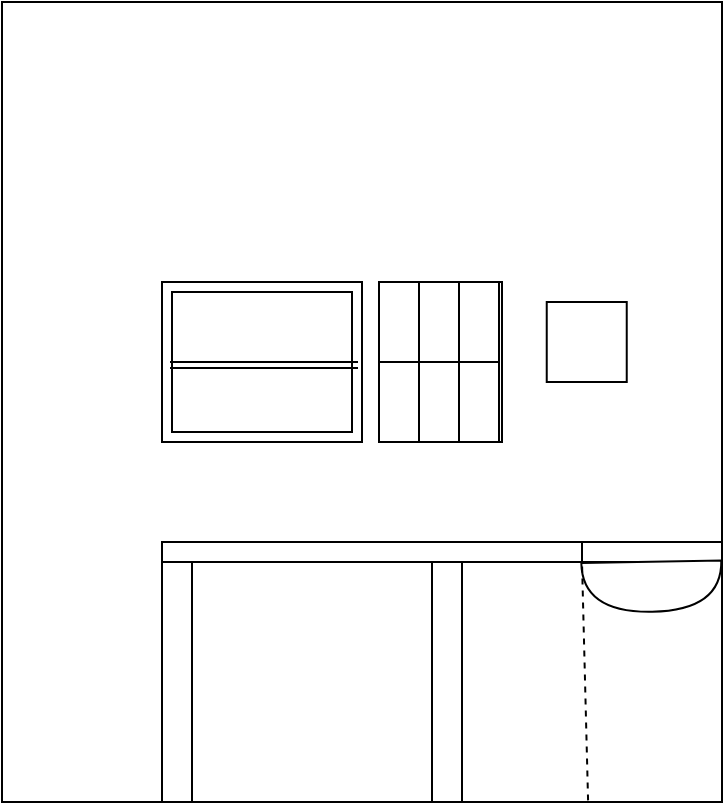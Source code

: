 <mxfile version="16.6.3" type="github" pages="4">
  <diagram id="AOVkWUKs_owXXxP2pkti" name="Left">
    <mxGraphModel dx="946" dy="1730" grid="1" gridSize="10" guides="1" tooltips="1" connect="1" arrows="1" fold="1" page="1" pageScale="1" pageWidth="827" pageHeight="1169" math="0" shadow="0">
      <root>
        <mxCell id="0" />
        <mxCell id="1" parent="0" />
        <mxCell id="8cc1V6GGrKPdFqDmhUYb-1" value="" style="rounded=0;whiteSpace=wrap;html=1;" vertex="1" parent="1">
          <mxGeometry x="200" y="-1080" width="360" height="400" as="geometry" />
        </mxCell>
        <mxCell id="8cc1V6GGrKPdFqDmhUYb-2" value="" style="rounded=0;whiteSpace=wrap;html=1;" vertex="1" parent="1">
          <mxGeometry x="490" y="-810" width="70" height="10" as="geometry" />
        </mxCell>
        <mxCell id="8cc1V6GGrKPdFqDmhUYb-3" value="" style="rounded=0;whiteSpace=wrap;html=1;" vertex="1" parent="1">
          <mxGeometry x="415" y="-800" width="15" height="120" as="geometry" />
        </mxCell>
        <mxCell id="8cc1V6GGrKPdFqDmhUYb-4" value="" style="rounded=0;whiteSpace=wrap;html=1;" vertex="1" parent="1">
          <mxGeometry x="280" y="-810" width="210" height="10" as="geometry" />
        </mxCell>
        <mxCell id="8cc1V6GGrKPdFqDmhUYb-6" value="" style="rounded=0;whiteSpace=wrap;html=1;" vertex="1" parent="1">
          <mxGeometry x="280" y="-800" width="15" height="120" as="geometry" />
        </mxCell>
        <mxCell id="QfxGn3TjKdY_CHIhq9DI-1" value="" style="shape=or;whiteSpace=wrap;html=1;rotation=89;" vertex="1" parent="1">
          <mxGeometry x="512.37" y="-822.59" width="25" height="70" as="geometry" />
        </mxCell>
        <mxCell id="QfxGn3TjKdY_CHIhq9DI-2" value="" style="endArrow=none;dashed=1;html=1;rounded=0;entryX=1;entryY=1;entryDx=0;entryDy=0;exitX=0.814;exitY=0.998;exitDx=0;exitDy=0;exitPerimeter=0;" edge="1" parent="1" source="8cc1V6GGrKPdFqDmhUYb-1" target="8cc1V6GGrKPdFqDmhUYb-4">
          <mxGeometry width="50" height="50" relative="1" as="geometry">
            <mxPoint x="500" y="-670" as="sourcePoint" />
            <mxPoint x="430" y="-950" as="targetPoint" />
            <Array as="points" />
          </mxGeometry>
        </mxCell>
        <mxCell id="QfxGn3TjKdY_CHIhq9DI-4" value="" style="whiteSpace=wrap;html=1;aspect=fixed;" vertex="1" parent="1">
          <mxGeometry x="472.37" y="-930" width="40" height="40" as="geometry" />
        </mxCell>
        <mxCell id="QfxGn3TjKdY_CHIhq9DI-5" value="" style="rounded=0;whiteSpace=wrap;html=1;" vertex="1" parent="1">
          <mxGeometry x="280" y="-940" width="100" height="80" as="geometry" />
        </mxCell>
        <mxCell id="QfxGn3TjKdY_CHIhq9DI-6" value="" style="rounded=0;whiteSpace=wrap;html=1;" vertex="1" parent="1">
          <mxGeometry x="388.5" y="-940" width="61.5" height="80" as="geometry" />
        </mxCell>
        <mxCell id="QfxGn3TjKdY_CHIhq9DI-9" value="" style="rounded=0;whiteSpace=wrap;html=1;" vertex="1" parent="1">
          <mxGeometry x="285" y="-935" width="90" height="70" as="geometry" />
        </mxCell>
        <mxCell id="QfxGn3TjKdY_CHIhq9DI-10" value="" style="endArrow=none;html=1;rounded=0;exitX=0;exitY=0.5;exitDx=0;exitDy=0;entryX=1;entryY=0.5;entryDx=0;entryDy=0;" edge="1" parent="1">
          <mxGeometry width="50" height="50" relative="1" as="geometry">
            <mxPoint x="284" y="-900" as="sourcePoint" />
            <mxPoint x="378" y="-900" as="targetPoint" />
          </mxGeometry>
        </mxCell>
        <mxCell id="QfxGn3TjKdY_CHIhq9DI-11" value="" style="rounded=0;whiteSpace=wrap;html=1;" vertex="1" parent="1">
          <mxGeometry x="388.5" y="-940" width="20" height="40" as="geometry" />
        </mxCell>
        <mxCell id="QfxGn3TjKdY_CHIhq9DI-12" value="" style="rounded=0;whiteSpace=wrap;html=1;" vertex="1" parent="1">
          <mxGeometry x="408.5" y="-940" width="20" height="40" as="geometry" />
        </mxCell>
        <mxCell id="QfxGn3TjKdY_CHIhq9DI-14" value="" style="rounded=0;whiteSpace=wrap;html=1;" vertex="1" parent="1">
          <mxGeometry x="428.5" y="-940" width="20" height="40" as="geometry" />
        </mxCell>
        <mxCell id="QfxGn3TjKdY_CHIhq9DI-15" value="" style="rounded=0;whiteSpace=wrap;html=1;" vertex="1" parent="1">
          <mxGeometry x="388.5" y="-900" width="20" height="40" as="geometry" />
        </mxCell>
        <mxCell id="QfxGn3TjKdY_CHIhq9DI-16" value="" style="rounded=0;whiteSpace=wrap;html=1;" vertex="1" parent="1">
          <mxGeometry x="428.5" y="-900" width="20" height="40" as="geometry" />
        </mxCell>
        <mxCell id="QfxGn3TjKdY_CHIhq9DI-17" value="" style="endArrow=none;html=1;rounded=0;exitX=0;exitY=0.5;exitDx=0;exitDy=0;entryX=1;entryY=0.5;entryDx=0;entryDy=0;" edge="1" parent="1">
          <mxGeometry width="50" height="50" relative="1" as="geometry">
            <mxPoint x="284" y="-897" as="sourcePoint" />
            <mxPoint x="378" y="-897" as="targetPoint" />
          </mxGeometry>
        </mxCell>
      </root>
    </mxGraphModel>
  </diagram>
  <diagram id="hOyrrYGilYqvDVZi6s8q" name="Back">
    <mxGraphModel dx="946" dy="561" grid="1" gridSize="10" guides="1" tooltips="1" connect="1" arrows="1" fold="1" page="1" pageScale="1" pageWidth="583" pageHeight="827" math="0" shadow="0">
      <root>
        <mxCell id="XP-R2B7c1pQU9v1Gp7P8-0" />
        <mxCell id="XP-R2B7c1pQU9v1Gp7P8-1" parent="XP-R2B7c1pQU9v1Gp7P8-0" />
        <mxCell id="XP-R2B7c1pQU9v1Gp7P8-2" value="" style="rounded=0;whiteSpace=wrap;html=1;" vertex="1" parent="XP-R2B7c1pQU9v1Gp7P8-1">
          <mxGeometry x="120" y="40" width="400" height="400" as="geometry" />
        </mxCell>
        <mxCell id="XP-R2B7c1pQU9v1Gp7P8-3" value="" style="rounded=0;whiteSpace=wrap;html=1;" vertex="1" parent="XP-R2B7c1pQU9v1Gp7P8-1">
          <mxGeometry x="120" y="320" width="50" height="120" as="geometry" />
        </mxCell>
        <mxCell id="PvCh5BSLt8ircemAAGpS-1" value="" style="rounded=0;whiteSpace=wrap;html=1;" vertex="1" parent="XP-R2B7c1pQU9v1Gp7P8-1">
          <mxGeometry x="320" y="220" width="70" height="220" as="geometry" />
        </mxCell>
        <mxCell id="PvCh5BSLt8ircemAAGpS-2" value="" style="rounded=0;whiteSpace=wrap;html=1;" vertex="1" parent="XP-R2B7c1pQU9v1Gp7P8-1">
          <mxGeometry x="120" y="180" width="190" height="80" as="geometry" />
        </mxCell>
        <mxCell id="PvCh5BSLt8ircemAAGpS-3" value="" style="rounded=0;whiteSpace=wrap;html=1;" vertex="1" parent="XP-R2B7c1pQU9v1Gp7P8-1">
          <mxGeometry x="320" y="180" width="70" height="30" as="geometry" />
        </mxCell>
        <mxCell id="PvCh5BSLt8ircemAAGpS-4" value="" style="rounded=0;whiteSpace=wrap;html=1;" vertex="1" parent="XP-R2B7c1pQU9v1Gp7P8-1">
          <mxGeometry x="230" y="320" width="80" height="120" as="geometry" />
        </mxCell>
        <mxCell id="PvCh5BSLt8ircemAAGpS-5" value="" style="rounded=0;whiteSpace=wrap;html=1;" vertex="1" parent="XP-R2B7c1pQU9v1Gp7P8-1">
          <mxGeometry x="230" y="270" width="80" height="40" as="geometry" />
        </mxCell>
        <mxCell id="PvCh5BSLt8ircemAAGpS-9" value="" style="group" vertex="1" connectable="0" parent="XP-R2B7c1pQU9v1Gp7P8-1">
          <mxGeometry x="400" y="180" width="120" height="260" as="geometry" />
        </mxCell>
        <mxCell id="PvCh5BSLt8ircemAAGpS-0" value="" style="rounded=0;whiteSpace=wrap;html=1;" vertex="1" parent="PvCh5BSLt8ircemAAGpS-9">
          <mxGeometry width="120" height="260" as="geometry" />
        </mxCell>
        <mxCell id="PvCh5BSLt8ircemAAGpS-8" value="" style="rounded=0;whiteSpace=wrap;html=1;" vertex="1" parent="PvCh5BSLt8ircemAAGpS-9">
          <mxGeometry x="10" y="10" width="100" height="250" as="geometry" />
        </mxCell>
        <mxCell id="PvCh5BSLt8ircemAAGpS-18" value="" style="rounded=0;whiteSpace=wrap;html=1;" vertex="1" parent="XP-R2B7c1pQU9v1Gp7P8-1">
          <mxGeometry x="170" y="320" width="6" height="120" as="geometry" />
        </mxCell>
        <mxCell id="PvCh5BSLt8ircemAAGpS-19" value="" style="rounded=0;whiteSpace=wrap;html=1;" vertex="1" parent="XP-R2B7c1pQU9v1Gp7P8-1">
          <mxGeometry x="230" y="320" width="6" height="120" as="geometry" />
        </mxCell>
        <mxCell id="PvCh5BSLt8ircemAAGpS-20" value="" style="rounded=0;whiteSpace=wrap;html=1;" vertex="1" parent="XP-R2B7c1pQU9v1Gp7P8-1">
          <mxGeometry x="230" y="270" width="10" height="40" as="geometry" />
        </mxCell>
        <mxCell id="PvCh5BSLt8ircemAAGpS-22" value="" style="rounded=0;whiteSpace=wrap;html=1;" vertex="1" parent="XP-R2B7c1pQU9v1Gp7P8-1">
          <mxGeometry x="130" y="190" width="70" height="60" as="geometry" />
        </mxCell>
        <mxCell id="PvCh5BSLt8ircemAAGpS-24" value="" style="rounded=0;whiteSpace=wrap;html=1;" vertex="1" parent="XP-R2B7c1pQU9v1Gp7P8-1">
          <mxGeometry x="210" y="190" width="90" height="30" as="geometry" />
        </mxCell>
        <mxCell id="PvCh5BSLt8ircemAAGpS-25" value="" style="rounded=0;whiteSpace=wrap;html=1;" vertex="1" parent="XP-R2B7c1pQU9v1Gp7P8-1">
          <mxGeometry x="210" y="225" width="90" height="25" as="geometry" />
        </mxCell>
        <mxCell id="PvCh5BSLt8ircemAAGpS-26" value="" style="rounded=0;whiteSpace=wrap;html=1;" vertex="1" parent="XP-R2B7c1pQU9v1Gp7P8-1">
          <mxGeometry x="140" y="60" width="360" height="90" as="geometry" />
        </mxCell>
        <mxCell id="PvCh5BSLt8ircemAAGpS-27" value="" style="shape=image;html=1;verticalAlign=top;verticalLabelPosition=bottom;labelBackgroundColor=#ffffff;imageAspect=0;image=https://cdn3.iconfinder.com/data/icons/furniture-4-4/512/furniture_living_room_home_house_offie-19-128.png" vertex="1" parent="XP-R2B7c1pQU9v1Gp7P8-1">
          <mxGeometry x="230" y="260" width="90" height="60" as="geometry" />
        </mxCell>
        <mxCell id="PvCh5BSLt8ircemAAGpS-29" value="" style="shape=image;html=1;verticalAlign=top;verticalLabelPosition=bottom;labelBackgroundColor=#ffffff;imageAspect=0;image=https://cdn0.iconfinder.com/data/icons/gcons-2/21/refrigerator1-128.png" vertex="1" parent="XP-R2B7c1pQU9v1Gp7P8-1">
          <mxGeometry x="310" y="230" width="100" height="210" as="geometry" />
        </mxCell>
      </root>
    </mxGraphModel>
  </diagram>
  <diagram id="lUEKddpyLiBwTI6iWGdn" name="Front">
    <mxGraphModel dx="946" dy="561" grid="1" gridSize="10" guides="1" tooltips="1" connect="1" arrows="1" fold="1" page="1" pageScale="1" pageWidth="583" pageHeight="827" math="0" shadow="0">
      <root>
        <mxCell id="JsdsPf47nhkl6hmrhGeH-0" />
        <mxCell id="JsdsPf47nhkl6hmrhGeH-1" parent="JsdsPf47nhkl6hmrhGeH-0" />
        <mxCell id="JsdsPf47nhkl6hmrhGeH-13" value="" style="rounded=0;whiteSpace=wrap;html=1;" vertex="1" parent="JsdsPf47nhkl6hmrhGeH-1">
          <mxGeometry x="80" y="240" width="400" height="400" as="geometry" />
        </mxCell>
        <mxCell id="JsdsPf47nhkl6hmrhGeH-14" value="" style="rounded=0;whiteSpace=wrap;html=1;" vertex="1" parent="JsdsPf47nhkl6hmrhGeH-1">
          <mxGeometry x="80" y="520" width="50" height="120" as="geometry" />
        </mxCell>
        <mxCell id="JsdsPf47nhkl6hmrhGeH-15" value="" style="rounded=0;whiteSpace=wrap;html=1;" vertex="1" parent="JsdsPf47nhkl6hmrhGeH-1">
          <mxGeometry x="130" y="520" width="170" height="10" as="geometry" />
        </mxCell>
        <mxCell id="JsdsPf47nhkl6hmrhGeH-16" value="" style="rounded=0;whiteSpace=wrap;html=1;" vertex="1" parent="JsdsPf47nhkl6hmrhGeH-1">
          <mxGeometry x="130" y="540" width="170" height="40" as="geometry" />
        </mxCell>
        <mxCell id="JsdsPf47nhkl6hmrhGeH-17" value="" style="rounded=0;whiteSpace=wrap;html=1;" vertex="1" parent="JsdsPf47nhkl6hmrhGeH-1">
          <mxGeometry x="130" y="590" width="170" height="50" as="geometry" />
        </mxCell>
        <mxCell id="JsdsPf47nhkl6hmrhGeH-18" value="" style="rounded=0;whiteSpace=wrap;html=1;" vertex="1" parent="JsdsPf47nhkl6hmrhGeH-1">
          <mxGeometry x="430" y="520" width="50" height="120" as="geometry" />
        </mxCell>
        <mxCell id="JsdsPf47nhkl6hmrhGeH-19" value="" style="rounded=0;whiteSpace=wrap;html=1;" vertex="1" parent="JsdsPf47nhkl6hmrhGeH-1">
          <mxGeometry x="310" y="520" width="50" height="120" as="geometry" />
        </mxCell>
        <mxCell id="JsdsPf47nhkl6hmrhGeH-20" value="" style="rounded=0;whiteSpace=wrap;html=1;" vertex="1" parent="JsdsPf47nhkl6hmrhGeH-1">
          <mxGeometry x="350" y="520" width="10" height="120" as="geometry" />
        </mxCell>
        <mxCell id="JsdsPf47nhkl6hmrhGeH-21" value="" style="rounded=0;whiteSpace=wrap;html=1;" vertex="1" parent="JsdsPf47nhkl6hmrhGeH-1">
          <mxGeometry x="420" y="520" width="10" height="120" as="geometry" />
        </mxCell>
        <mxCell id="JsdsPf47nhkl6hmrhGeH-22" value="" style="rounded=0;whiteSpace=wrap;html=1;" vertex="1" parent="JsdsPf47nhkl6hmrhGeH-1">
          <mxGeometry x="130" y="520" width="10" height="120" as="geometry" />
        </mxCell>
        <mxCell id="JsdsPf47nhkl6hmrhGeH-23" value="" style="rounded=0;whiteSpace=wrap;html=1;" vertex="1" parent="JsdsPf47nhkl6hmrhGeH-1">
          <mxGeometry x="290" y="360" width="190" height="150" as="geometry" />
        </mxCell>
        <mxCell id="JsdsPf47nhkl6hmrhGeH-24" value="" style="rounded=0;whiteSpace=wrap;html=1;" vertex="1" parent="JsdsPf47nhkl6hmrhGeH-1">
          <mxGeometry x="300" y="370" width="80" height="140" as="geometry" />
        </mxCell>
        <mxCell id="JsdsPf47nhkl6hmrhGeH-25" value="" style="rounded=0;whiteSpace=wrap;html=1;" vertex="1" parent="JsdsPf47nhkl6hmrhGeH-1">
          <mxGeometry x="390" y="370" width="80" height="140" as="geometry" />
        </mxCell>
      </root>
    </mxGraphModel>
  </diagram>
  <diagram id="2FZxGLO2xAp1rGJky6ng" name="Right">
    <mxGraphModel dx="946" dy="2215" grid="1" gridSize="10" guides="1" tooltips="1" connect="1" arrows="1" fold="1" page="1" pageScale="1" pageWidth="583" pageHeight="827" math="0" shadow="0">
      <root>
        <mxCell id="AIXqKGwy0rLYTsx4YdkE-0" />
        <mxCell id="AIXqKGwy0rLYTsx4YdkE-1" parent="AIXqKGwy0rLYTsx4YdkE-0" />
        <mxCell id="h-HH9ukIUvakR_ugbnvi-0" value="" style="rounded=0;whiteSpace=wrap;html=1;" vertex="1" parent="AIXqKGwy0rLYTsx4YdkE-1">
          <mxGeometry x="120" y="-1560" width="360" height="400" as="geometry" />
        </mxCell>
        <mxCell id="h-HH9ukIUvakR_ugbnvi-1" value="" style="rounded=0;whiteSpace=wrap;html=1;" vertex="1" parent="AIXqKGwy0rLYTsx4YdkE-1">
          <mxGeometry x="120" y="-1260" width="360" height="100" as="geometry" />
        </mxCell>
        <mxCell id="h-HH9ukIUvakR_ugbnvi-3" value="" style="rounded=0;whiteSpace=wrap;html=1;" vertex="1" parent="AIXqKGwy0rLYTsx4YdkE-1">
          <mxGeometry x="120" y="-1266" width="360" height="6" as="geometry" />
        </mxCell>
        <mxCell id="h-HH9ukIUvakR_ugbnvi-5" value="" style="shape=image;html=1;verticalAlign=top;verticalLabelPosition=bottom;labelBackgroundColor=#ffffff;imageAspect=0;image=https://cdn2.iconfinder.com/data/icons/toilet/520/12-128.png" vertex="1" parent="AIXqKGwy0rLYTsx4YdkE-1">
          <mxGeometry x="120" y="-1284" width="60" height="50" as="geometry" />
        </mxCell>
        <mxCell id="h-HH9ukIUvakR_ugbnvi-6" value="" style="rounded=0;whiteSpace=wrap;html=1;" vertex="1" parent="AIXqKGwy0rLYTsx4YdkE-1">
          <mxGeometry x="430" y="-1260" width="50" height="100" as="geometry" />
        </mxCell>
        <mxCell id="h-HH9ukIUvakR_ugbnvi-7" value="" style="rounded=0;whiteSpace=wrap;html=1;" vertex="1" parent="AIXqKGwy0rLYTsx4YdkE-1">
          <mxGeometry x="424" y="-1260" width="6" height="100" as="geometry" />
        </mxCell>
        <mxCell id="MEXEUf9QL6HMLlRWO3Dx-0" value="" style="rounded=0;whiteSpace=wrap;html=1;" vertex="1" parent="AIXqKGwy0rLYTsx4YdkE-1">
          <mxGeometry x="180" y="-1260" width="6" height="100" as="geometry" />
        </mxCell>
        <mxCell id="MEXEUf9QL6HMLlRWO3Dx-4" value="" style="rounded=0;whiteSpace=wrap;html=1;" vertex="1" parent="AIXqKGwy0rLYTsx4YdkE-1">
          <mxGeometry x="350" y="-1260" width="10" height="100" as="geometry" />
        </mxCell>
        <mxCell id="MEXEUf9QL6HMLlRWO3Dx-5" value="" style="rounded=0;whiteSpace=wrap;html=1;" vertex="1" parent="AIXqKGwy0rLYTsx4YdkE-1">
          <mxGeometry x="240" y="-1260" width="10" height="100" as="geometry" />
        </mxCell>
        <mxCell id="MEXEUf9QL6HMLlRWO3Dx-7" value="" style="rounded=0;whiteSpace=wrap;html=1;" vertex="1" parent="AIXqKGwy0rLYTsx4YdkE-1">
          <mxGeometry x="186" y="-1260" width="54" height="30" as="geometry" />
        </mxCell>
        <mxCell id="MEXEUf9QL6HMLlRWO3Dx-8" value="" style="rounded=0;whiteSpace=wrap;html=1;" vertex="1" parent="AIXqKGwy0rLYTsx4YdkE-1">
          <mxGeometry x="360" y="-1260" width="64" height="30" as="geometry" />
        </mxCell>
        <mxCell id="MEXEUf9QL6HMLlRWO3Dx-9" value="" style="rounded=0;whiteSpace=wrap;html=1;" vertex="1" parent="AIXqKGwy0rLYTsx4YdkE-1">
          <mxGeometry x="250" y="-1260" width="100" height="50" as="geometry" />
        </mxCell>
        <mxCell id="MEXEUf9QL6HMLlRWO3Dx-10" value="" style="rounded=0;whiteSpace=wrap;html=1;" vertex="1" parent="AIXqKGwy0rLYTsx4YdkE-1">
          <mxGeometry x="360" y="-1194" width="64" height="34" as="geometry" />
        </mxCell>
        <mxCell id="MEXEUf9QL6HMLlRWO3Dx-13" value="" style="verticalLabelPosition=bottom;verticalAlign=top;html=1;shape=mxgraph.basic.partConcEllipse;startAngle=0.231;endAngle=0.449;arcWidth=0.1;rotation=0;" vertex="1" parent="AIXqKGwy0rLYTsx4YdkE-1">
          <mxGeometry x="64" y="-1285" width="88.5" height="125" as="geometry" />
        </mxCell>
      </root>
    </mxGraphModel>
  </diagram>
</mxfile>
